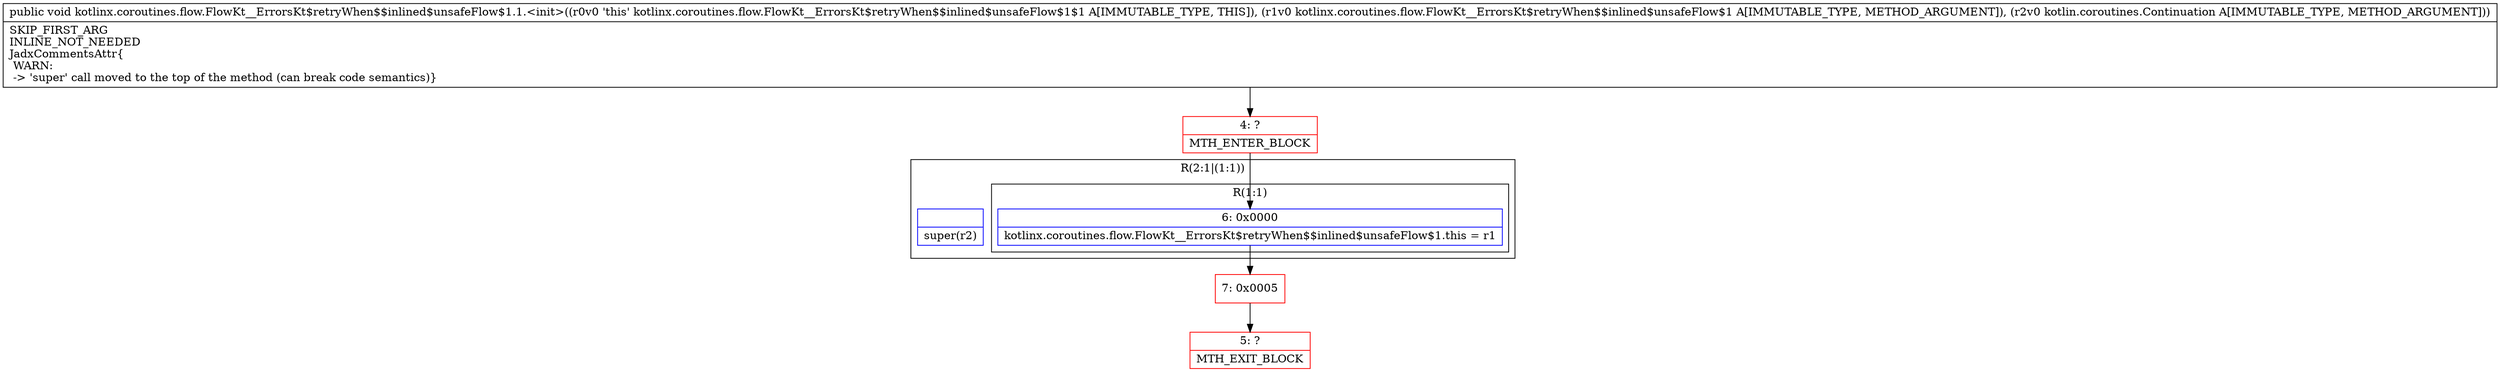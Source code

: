 digraph "CFG forkotlinx.coroutines.flow.FlowKt__ErrorsKt$retryWhen$$inlined$unsafeFlow$1.1.\<init\>(Lkotlinx\/coroutines\/flow\/FlowKt__ErrorsKt$retryWhen$$inlined$unsafeFlow$1;Lkotlin\/coroutines\/Continuation;)V" {
subgraph cluster_Region_1473667725 {
label = "R(2:1|(1:1))";
node [shape=record,color=blue];
Node_InsnContainer_1301810673 [shape=record,label="{|super(r2)\l}"];
subgraph cluster_Region_993245058 {
label = "R(1:1)";
node [shape=record,color=blue];
Node_6 [shape=record,label="{6\:\ 0x0000|kotlinx.coroutines.flow.FlowKt__ErrorsKt$retryWhen$$inlined$unsafeFlow$1.this = r1\l}"];
}
}
Node_4 [shape=record,color=red,label="{4\:\ ?|MTH_ENTER_BLOCK\l}"];
Node_7 [shape=record,color=red,label="{7\:\ 0x0005}"];
Node_5 [shape=record,color=red,label="{5\:\ ?|MTH_EXIT_BLOCK\l}"];
MethodNode[shape=record,label="{public void kotlinx.coroutines.flow.FlowKt__ErrorsKt$retryWhen$$inlined$unsafeFlow$1.1.\<init\>((r0v0 'this' kotlinx.coroutines.flow.FlowKt__ErrorsKt$retryWhen$$inlined$unsafeFlow$1$1 A[IMMUTABLE_TYPE, THIS]), (r1v0 kotlinx.coroutines.flow.FlowKt__ErrorsKt$retryWhen$$inlined$unsafeFlow$1 A[IMMUTABLE_TYPE, METHOD_ARGUMENT]), (r2v0 kotlin.coroutines.Continuation A[IMMUTABLE_TYPE, METHOD_ARGUMENT]))  | SKIP_FIRST_ARG\lINLINE_NOT_NEEDED\lJadxCommentsAttr\{\l WARN: \l \-\> 'super' call moved to the top of the method (can break code semantics)\}\l}"];
MethodNode -> Node_4;Node_6 -> Node_7;
Node_4 -> Node_6;
Node_7 -> Node_5;
}


